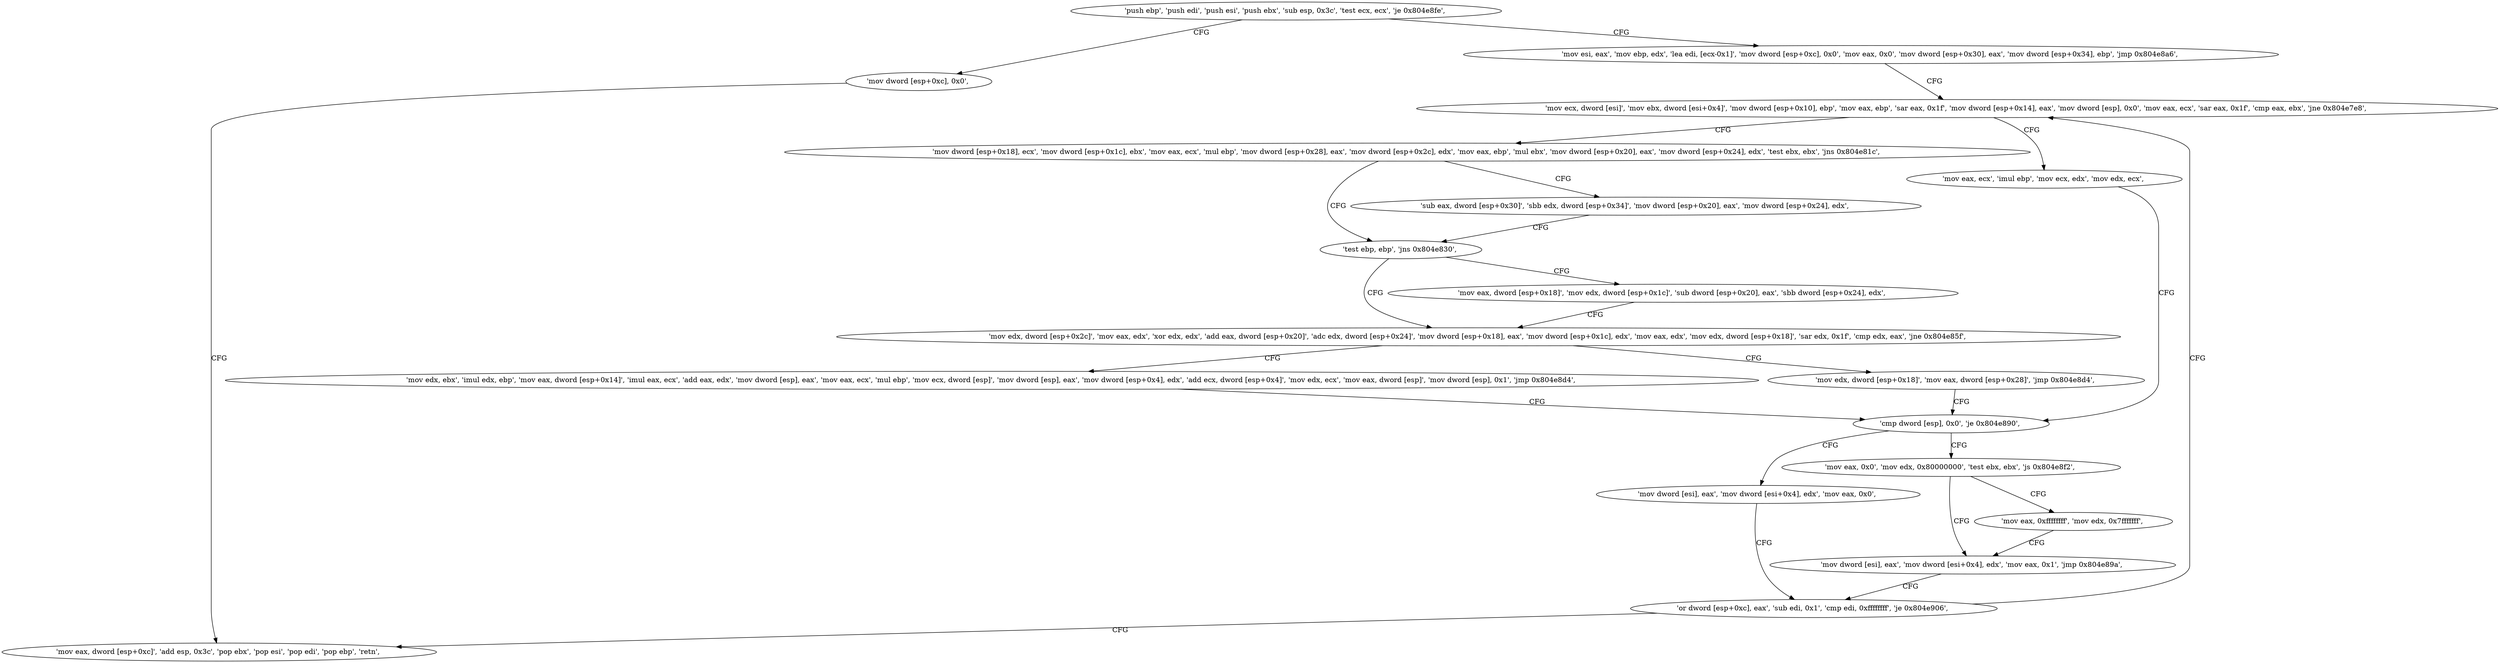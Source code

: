 digraph "func" {
"134539192" [label = "'push ebp', 'push edi', 'push esi', 'push ebx', 'sub esp, 0x3c', 'test ecx, ecx', 'je 0x804e8fe', " ]
"134539518" [label = "'mov dword [esp+0xc], 0x0', " ]
"134539207" [label = "'mov esi, eax', 'mov ebp, edx', 'lea edi, [ecx-0x1]', 'mov dword [esp+0xc], 0x0', 'mov eax, 0x0', 'mov dword [esp+0x30], eax', 'mov dword [esp+0x34], ebp', 'jmp 0x804e8a6', " ]
"134539526" [label = "'mov eax, dword [esp+0xc]', 'add esp, 0x3c', 'pop ebx', 'pop esi', 'pop edi', 'pop ebp', 'retn', " ]
"134539430" [label = "'mov ecx, dword [esi]', 'mov ebx, dword [esi+0x4]', 'mov dword [esp+0x10], ebp', 'mov eax, ebp', 'sar eax, 0x1f', 'mov dword [esp+0x14], eax', 'mov dword [esp], 0x0', 'mov eax, ecx', 'sar eax, 0x1f', 'cmp eax, ebx', 'jne 0x804e7e8', " ]
"134539240" [label = "'mov dword [esp+0x18], ecx', 'mov dword [esp+0x1c], ebx', 'mov eax, ecx', 'mul ebp', 'mov dword [esp+0x28], eax', 'mov dword [esp+0x2c], edx', 'mov eax, ebp', 'mul ebx', 'mov dword [esp+0x20], eax', 'mov dword [esp+0x24], edx', 'test ebx, ebx', 'jns 0x804e81c', " ]
"134539468" [label = "'mov eax, ecx', 'imul ebp', 'mov ecx, edx', 'mov edx, ecx', " ]
"134539292" [label = "'test ebp, ebp', 'jns 0x804e830', " ]
"134539276" [label = "'sub eax, dword [esp+0x30]', 'sbb edx, dword [esp+0x34]', 'mov dword [esp+0x20], eax', 'mov dword [esp+0x24], edx', " ]
"134539476" [label = "'cmp dword [esp], 0x0', 'je 0x804e890', " ]
"134539312" [label = "'mov edx, dword [esp+0x2c]', 'mov eax, edx', 'xor edx, edx', 'add eax, dword [esp+0x20]', 'adc edx, dword [esp+0x24]', 'mov dword [esp+0x18], eax', 'mov dword [esp+0x1c], edx', 'mov eax, edx', 'mov edx, dword [esp+0x18]', 'sar edx, 0x1f', 'cmp edx, eax', 'jne 0x804e85f', " ]
"134539296" [label = "'mov eax, dword [esp+0x18]', 'mov edx, dword [esp+0x1c]', 'sub dword [esp+0x20], eax', 'sbb dword [esp+0x24], edx', " ]
"134539408" [label = "'mov dword [esi], eax', 'mov dword [esi+0x4], edx', 'mov eax, 0x0', " ]
"134539418" [label = "'or dword [esp+0xc], eax', 'sub edi, 0x1', 'cmp edi, 0xffffffff', 'je 0x804e906', " ]
"134539482" [label = "'mov eax, 0x0', 'mov edx, 0x80000000', 'test ebx, ebx', 'js 0x804e8f2', " ]
"134539506" [label = "'mov dword [esi], eax', 'mov dword [esi+0x4], edx', 'mov eax, 0x1', 'jmp 0x804e89a', " ]
"134539496" [label = "'mov eax, 0xffffffff', 'mov edx, 0x7fffffff', " ]
"134539359" [label = "'mov edx, ebx', 'imul edx, ebp', 'mov eax, dword [esp+0x14]', 'imul eax, ecx', 'add eax, edx', 'mov dword [esp], eax', 'mov eax, ecx', 'mul ebp', 'mov ecx, dword [esp]', 'mov dword [esp], eax', 'mov dword [esp+0x4], edx', 'add ecx, dword [esp+0x4]', 'mov edx, ecx', 'mov eax, dword [esp]', 'mov dword [esp], 0x1', 'jmp 0x804e8d4', " ]
"134539349" [label = "'mov edx, dword [esp+0x18]', 'mov eax, dword [esp+0x28]', 'jmp 0x804e8d4', " ]
"134539192" -> "134539518" [ label = "CFG" ]
"134539192" -> "134539207" [ label = "CFG" ]
"134539518" -> "134539526" [ label = "CFG" ]
"134539207" -> "134539430" [ label = "CFG" ]
"134539430" -> "134539240" [ label = "CFG" ]
"134539430" -> "134539468" [ label = "CFG" ]
"134539240" -> "134539292" [ label = "CFG" ]
"134539240" -> "134539276" [ label = "CFG" ]
"134539468" -> "134539476" [ label = "CFG" ]
"134539292" -> "134539312" [ label = "CFG" ]
"134539292" -> "134539296" [ label = "CFG" ]
"134539276" -> "134539292" [ label = "CFG" ]
"134539476" -> "134539408" [ label = "CFG" ]
"134539476" -> "134539482" [ label = "CFG" ]
"134539312" -> "134539359" [ label = "CFG" ]
"134539312" -> "134539349" [ label = "CFG" ]
"134539296" -> "134539312" [ label = "CFG" ]
"134539408" -> "134539418" [ label = "CFG" ]
"134539418" -> "134539526" [ label = "CFG" ]
"134539418" -> "134539430" [ label = "CFG" ]
"134539482" -> "134539506" [ label = "CFG" ]
"134539482" -> "134539496" [ label = "CFG" ]
"134539506" -> "134539418" [ label = "CFG" ]
"134539496" -> "134539506" [ label = "CFG" ]
"134539359" -> "134539476" [ label = "CFG" ]
"134539349" -> "134539476" [ label = "CFG" ]
}
